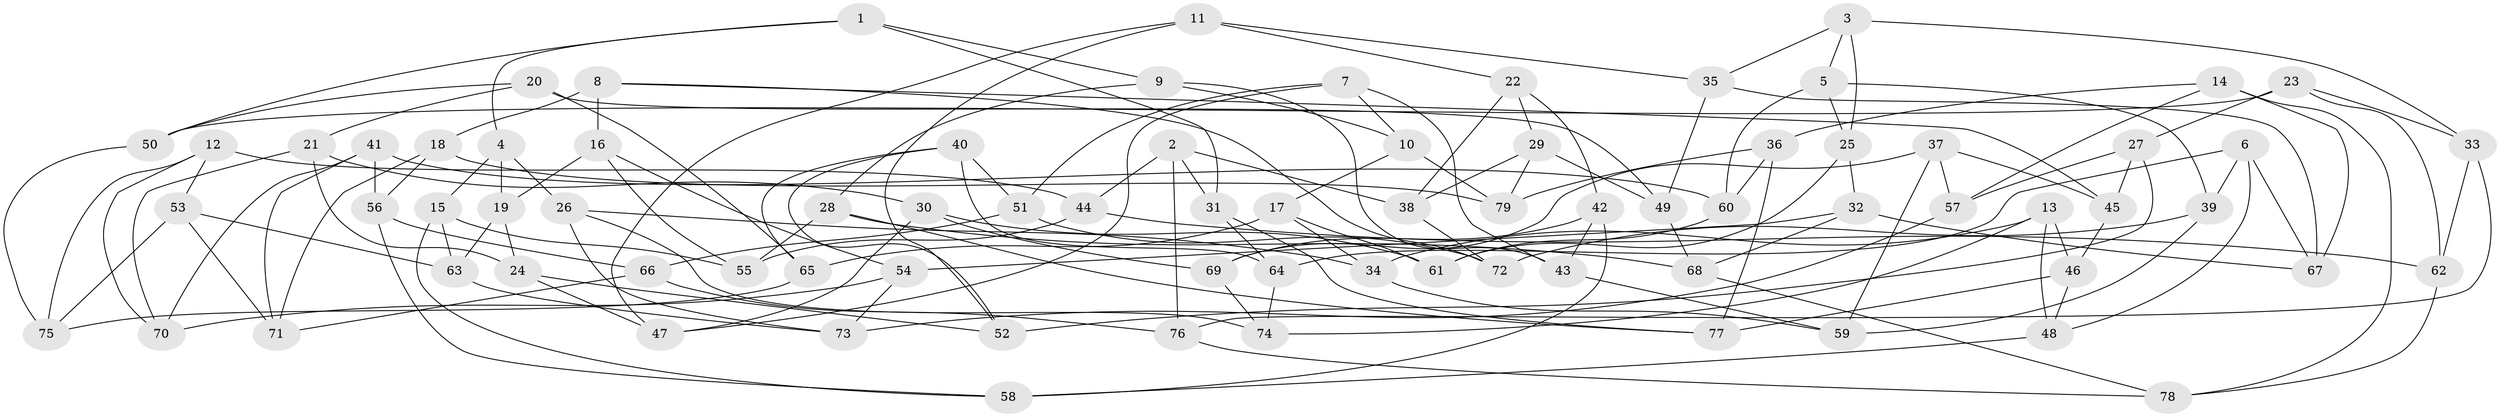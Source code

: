// coarse degree distribution, {4: 0.6, 10: 0.05, 9: 0.075, 11: 0.025, 7: 0.025, 8: 0.075, 3: 0.125, 2: 0.025}
// Generated by graph-tools (version 1.1) at 2025/53/03/04/25 22:53:32]
// undirected, 79 vertices, 158 edges
graph export_dot {
  node [color=gray90,style=filled];
  1;
  2;
  3;
  4;
  5;
  6;
  7;
  8;
  9;
  10;
  11;
  12;
  13;
  14;
  15;
  16;
  17;
  18;
  19;
  20;
  21;
  22;
  23;
  24;
  25;
  26;
  27;
  28;
  29;
  30;
  31;
  32;
  33;
  34;
  35;
  36;
  37;
  38;
  39;
  40;
  41;
  42;
  43;
  44;
  45;
  46;
  47;
  48;
  49;
  50;
  51;
  52;
  53;
  54;
  55;
  56;
  57;
  58;
  59;
  60;
  61;
  62;
  63;
  64;
  65;
  66;
  67;
  68;
  69;
  70;
  71;
  72;
  73;
  74;
  75;
  76;
  77;
  78;
  79;
  1 -- 9;
  1 -- 31;
  1 -- 4;
  1 -- 50;
  2 -- 44;
  2 -- 31;
  2 -- 76;
  2 -- 38;
  3 -- 5;
  3 -- 25;
  3 -- 33;
  3 -- 35;
  4 -- 15;
  4 -- 26;
  4 -- 19;
  5 -- 25;
  5 -- 60;
  5 -- 39;
  6 -- 39;
  6 -- 64;
  6 -- 67;
  6 -- 48;
  7 -- 43;
  7 -- 47;
  7 -- 10;
  7 -- 51;
  8 -- 45;
  8 -- 72;
  8 -- 16;
  8 -- 18;
  9 -- 10;
  9 -- 28;
  9 -- 43;
  10 -- 79;
  10 -- 17;
  11 -- 52;
  11 -- 47;
  11 -- 22;
  11 -- 35;
  12 -- 53;
  12 -- 70;
  12 -- 44;
  12 -- 75;
  13 -- 34;
  13 -- 46;
  13 -- 74;
  13 -- 48;
  14 -- 67;
  14 -- 78;
  14 -- 36;
  14 -- 57;
  15 -- 63;
  15 -- 55;
  15 -- 58;
  16 -- 54;
  16 -- 19;
  16 -- 55;
  17 -- 61;
  17 -- 65;
  17 -- 34;
  18 -- 79;
  18 -- 71;
  18 -- 56;
  19 -- 24;
  19 -- 63;
  20 -- 50;
  20 -- 65;
  20 -- 49;
  20 -- 21;
  21 -- 24;
  21 -- 70;
  21 -- 30;
  22 -- 42;
  22 -- 38;
  22 -- 29;
  23 -- 33;
  23 -- 27;
  23 -- 62;
  23 -- 50;
  24 -- 47;
  24 -- 52;
  25 -- 32;
  25 -- 61;
  26 -- 34;
  26 -- 73;
  26 -- 74;
  27 -- 45;
  27 -- 57;
  27 -- 52;
  28 -- 68;
  28 -- 77;
  28 -- 55;
  29 -- 49;
  29 -- 38;
  29 -- 79;
  30 -- 47;
  30 -- 61;
  30 -- 69;
  31 -- 64;
  31 -- 77;
  32 -- 54;
  32 -- 68;
  32 -- 67;
  33 -- 62;
  33 -- 76;
  34 -- 59;
  35 -- 49;
  35 -- 67;
  36 -- 60;
  36 -- 79;
  36 -- 77;
  37 -- 69;
  37 -- 59;
  37 -- 45;
  37 -- 57;
  38 -- 72;
  39 -- 59;
  39 -- 72;
  40 -- 65;
  40 -- 52;
  40 -- 51;
  40 -- 64;
  41 -- 56;
  41 -- 71;
  41 -- 70;
  41 -- 60;
  42 -- 58;
  42 -- 43;
  42 -- 69;
  43 -- 59;
  44 -- 62;
  44 -- 55;
  45 -- 46;
  46 -- 48;
  46 -- 77;
  48 -- 58;
  49 -- 68;
  50 -- 75;
  51 -- 72;
  51 -- 66;
  53 -- 63;
  53 -- 71;
  53 -- 75;
  54 -- 73;
  54 -- 70;
  56 -- 58;
  56 -- 66;
  57 -- 73;
  60 -- 61;
  62 -- 78;
  63 -- 73;
  64 -- 74;
  65 -- 75;
  66 -- 71;
  66 -- 76;
  68 -- 78;
  69 -- 74;
  76 -- 78;
}
